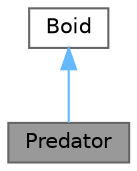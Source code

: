 digraph "Predator"
{
 // LATEX_PDF_SIZE
  bgcolor="transparent";
  edge [fontname=Helvetica,fontsize=10,labelfontname=Helvetica,labelfontsize=10];
  node [fontname=Helvetica,fontsize=10,shape=box,height=0.2,width=0.4];
  Node1 [id="Node000001",label="Predator",height=0.2,width=0.4,color="gray40", fillcolor="grey60", style="filled", fontcolor="black",tooltip="A Boid that behaves like a predator."];
  Node2 -> Node1 [id="edge1_Node000001_Node000002",dir="back",color="steelblue1",style="solid",tooltip=" "];
  Node2 [id="Node000002",label="Boid",height=0.2,width=0.4,color="gray40", fillcolor="white", style="filled",URL="$classBoid.html",tooltip="Represents a single Boid in a flocking simulation."];
}
